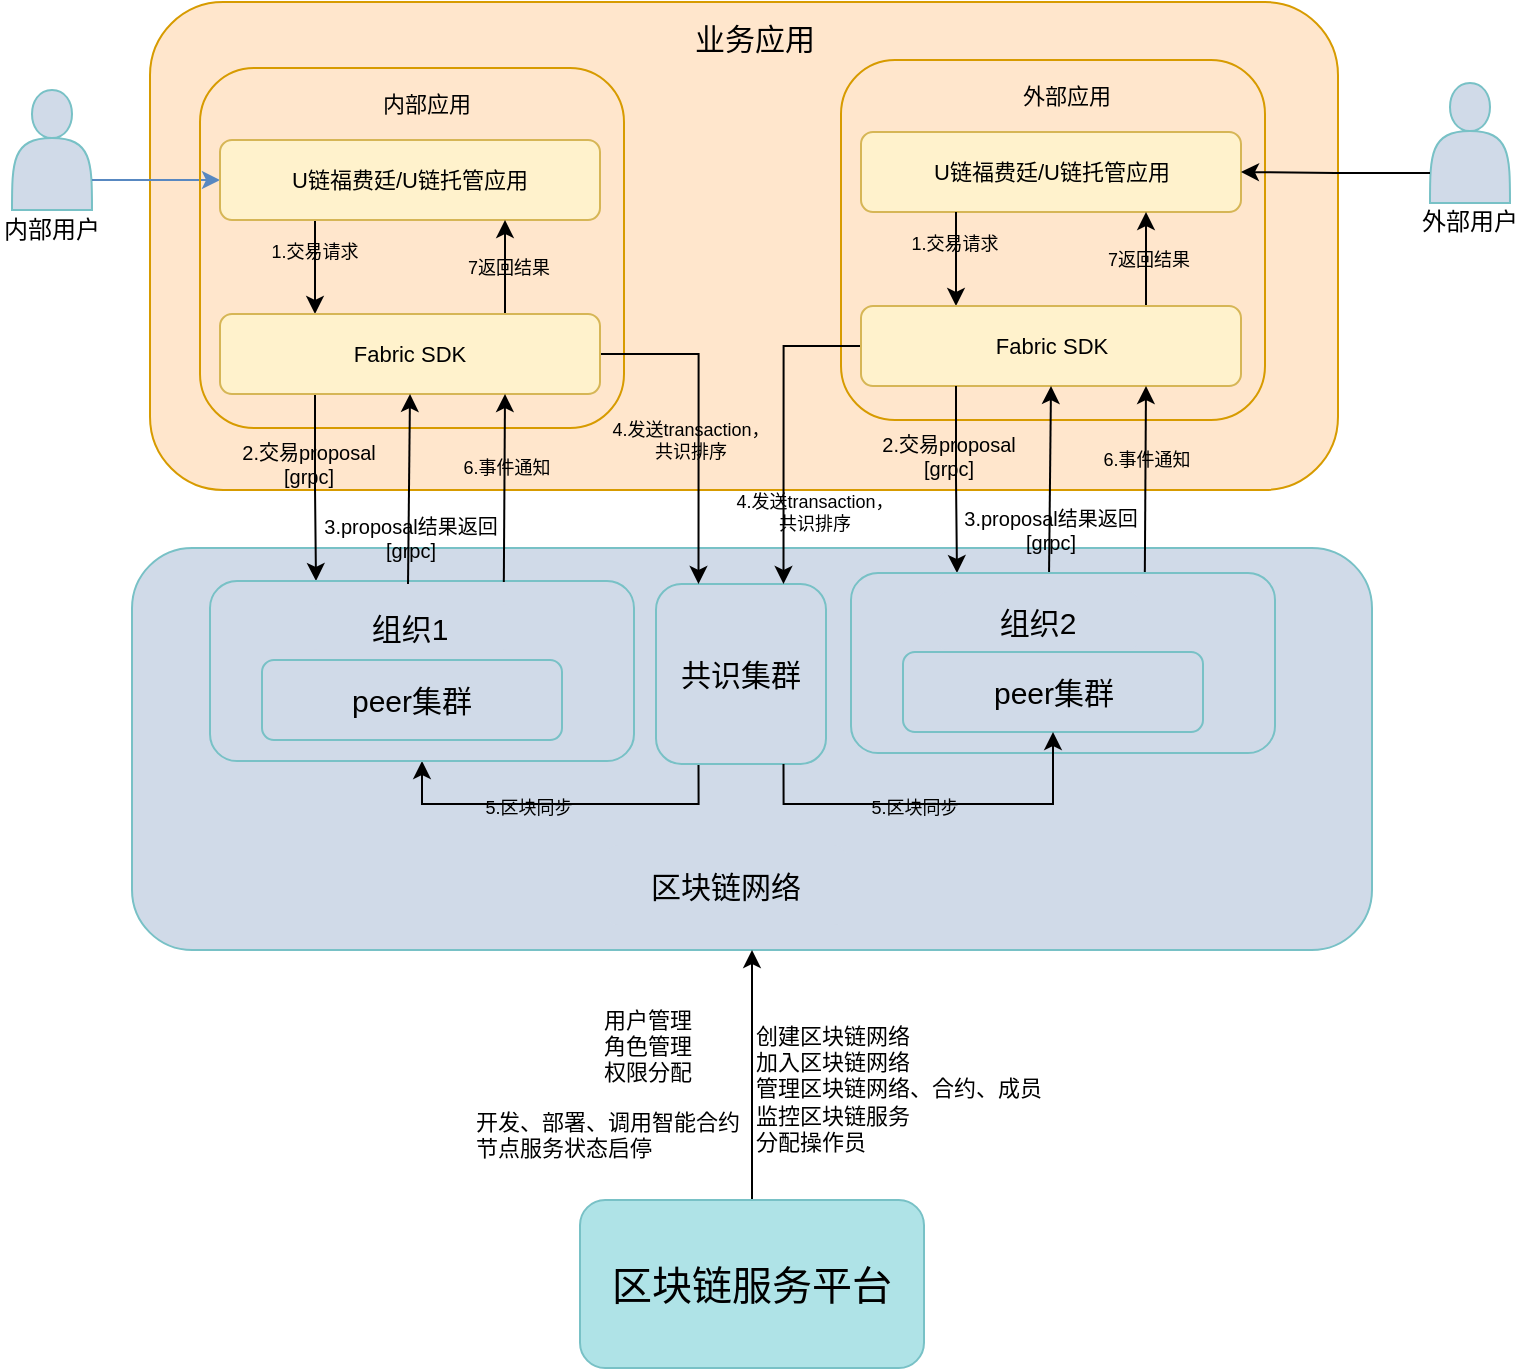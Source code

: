 <mxfile pages="1" version="11.2.4" type="github"><diagram id="Vro3wIGTHkWK_5EGDXlt" name="Page-1"><mxGraphModel dx="1113" dy="688" grid="0" gridSize="10" guides="1" tooltips="1" connect="1" arrows="1" fold="1" page="1" pageScale="1" pageWidth="2339" pageHeight="3300" math="0" shadow="0"><root><mxCell id="0"/><mxCell id="1" parent="0"/><mxCell id="VxAl2y5SMC4hyknjsmzJ-8" value="" style="rounded=1;whiteSpace=wrap;html=1;strokeColor=#d79b00;fillColor=#ffe6cc;fontSize=12;align=center;" parent="1" vertex="1"><mxGeometry x="207" y="363" width="594" height="244" as="geometry"/></mxCell><mxCell id="VxAl2y5SMC4hyknjsmzJ-52" value="" style="rounded=1;whiteSpace=wrap;html=1;strokeColor=#78C1C6;fillColor=#D0DAE8;fontSize=11;align=center;" parent="1" vertex="1"><mxGeometry x="198" y="636" width="620" height="201" as="geometry"/></mxCell><mxCell id="pRwLWyqp8q-rQFT1WpuC-86" style="edgeStyle=orthogonalEdgeStyle;rounded=0;orthogonalLoop=1;jettySize=auto;html=1;exitX=0.25;exitY=1;exitDx=0;exitDy=0;entryX=0.5;entryY=1;entryDx=0;entryDy=0;fontSize=9;" edge="1" parent="1" source="VxAl2y5SMC4hyknjsmzJ-22" target="VxAl2y5SMC4hyknjsmzJ-17"><mxGeometry relative="1" as="geometry"/></mxCell><mxCell id="pRwLWyqp8q-rQFT1WpuC-87" value="5.区块同步" style="text;html=1;resizable=0;points=[];align=center;verticalAlign=middle;labelBackgroundColor=none;fontSize=9;" vertex="1" connectable="0" parent="pRwLWyqp8q-rQFT1WpuC-86"><mxGeometry x="0.173" y="2" relative="1" as="geometry"><mxPoint as="offset"/></mxGeometry></mxCell><mxCell id="pRwLWyqp8q-rQFT1WpuC-109" style="edgeStyle=orthogonalEdgeStyle;rounded=0;orthogonalLoop=1;jettySize=auto;html=1;exitX=0.75;exitY=1;exitDx=0;exitDy=0;entryX=0.5;entryY=1;entryDx=0;entryDy=0;fontSize=9;" edge="1" parent="1" source="VxAl2y5SMC4hyknjsmzJ-86" target="pRwLWyqp8q-rQFT1WpuC-106"><mxGeometry relative="1" as="geometry"/></mxCell><mxCell id="pRwLWyqp8q-rQFT1WpuC-110" value="5.区块同步" style="text;html=1;resizable=0;points=[];align=center;verticalAlign=middle;labelBackgroundColor=none;fontSize=9;" vertex="1" connectable="0" parent="pRwLWyqp8q-rQFT1WpuC-109"><mxGeometry x="-0.114" y="-2" relative="1" as="geometry"><mxPoint as="offset"/></mxGeometry></mxCell><mxCell id="VxAl2y5SMC4hyknjsmzJ-22" value="共识集群" style="rounded=1;whiteSpace=wrap;html=1;strokeColor=#78C1C6;fillColor=#D0DAE8;fontSize=15;align=center;" parent="1" vertex="1"><mxGeometry x="460" y="654" width="85" height="90" as="geometry"/></mxCell><mxCell id="pRwLWyqp8q-rQFT1WpuC-113" style="edgeStyle=orthogonalEdgeStyle;rounded=0;orthogonalLoop=1;jettySize=auto;html=1;exitX=0.5;exitY=0;exitDx=0;exitDy=0;entryX=0.5;entryY=1;entryDx=0;entryDy=0;fontSize=9;" edge="1" parent="1" source="VxAl2y5SMC4hyknjsmzJ-53" target="VxAl2y5SMC4hyknjsmzJ-52"><mxGeometry relative="1" as="geometry"/></mxCell><mxCell id="VxAl2y5SMC4hyknjsmzJ-53" value="区块链服务平台" style="rounded=1;whiteSpace=wrap;html=1;strokeColor=#78C1C6;fillColor=#AFE3E7;fontSize=20;align=center;" parent="1" vertex="1"><mxGeometry x="422" y="962" width="172" height="84" as="geometry"/></mxCell><mxCell id="VxAl2y5SMC4hyknjsmzJ-55" value="区块链网络" style="rounded=1;whiteSpace=wrap;html=1;strokeColor=none;fillColor=#D0DAE8;fontSize=15;align=center;" parent="1" vertex="1"><mxGeometry x="435" y="784.5" width="120" height="40" as="geometry"/></mxCell><mxCell id="VxAl2y5SMC4hyknjsmzJ-69" value="" style="group" parent="1" vertex="1" connectable="0"><mxGeometry x="132" y="407" width="60" height="80" as="geometry"/></mxCell><mxCell id="VxAl2y5SMC4hyknjsmzJ-4" value="" style="shape=actor;whiteSpace=wrap;html=1;rounded=1;strokeColor=#78C1C6;fillColor=#D0DAE8;fontSize=20;align=center;" parent="VxAl2y5SMC4hyknjsmzJ-69" vertex="1"><mxGeometry x="6" width="40" height="60" as="geometry"/></mxCell><mxCell id="VxAl2y5SMC4hyknjsmzJ-7" value="内部用户" style="text;html=1;resizable=0;points=[];autosize=1;align=left;verticalAlign=top;spacingTop=-4;fontSize=12;" parent="VxAl2y5SMC4hyknjsmzJ-69" vertex="1"><mxGeometry y="60" width="60" height="20" as="geometry"/></mxCell><mxCell id="VxAl2y5SMC4hyknjsmzJ-70" value="" style="group" parent="1" vertex="1" connectable="0"><mxGeometry x="841" y="402.5" width="60" height="80" as="geometry"/></mxCell><mxCell id="VxAl2y5SMC4hyknjsmzJ-71" value="" style="shape=actor;whiteSpace=wrap;html=1;rounded=1;strokeColor=#78C1C6;fillColor=#D0DAE8;fontSize=20;align=center;" parent="VxAl2y5SMC4hyknjsmzJ-70" vertex="1"><mxGeometry x="6" y="1" width="40" height="60" as="geometry"/></mxCell><mxCell id="VxAl2y5SMC4hyknjsmzJ-72" value="外部用户" style="text;html=1;resizable=0;points=[];autosize=1;align=left;verticalAlign=top;spacingTop=-4;fontSize=12;" parent="VxAl2y5SMC4hyknjsmzJ-70" vertex="1"><mxGeometry y="60" width="60" height="20" as="geometry"/></mxCell><mxCell id="VxAl2y5SMC4hyknjsmzJ-73" style="edgeStyle=orthogonalEdgeStyle;rounded=0;orthogonalLoop=1;jettySize=auto;html=1;exitX=1;exitY=0.75;exitDx=0;exitDy=0;entryX=0;entryY=0.5;entryDx=0;entryDy=0;strokeColor=#5888C1;fontSize=11;" parent="1" source="VxAl2y5SMC4hyknjsmzJ-4" edge="1" target="VxAl2y5SMC4hyknjsmzJ-13"><mxGeometry relative="1" as="geometry"><mxPoint x="211.706" y="452.706" as="targetPoint"/></mxGeometry></mxCell><mxCell id="VxAl2y5SMC4hyknjsmzJ-105" value="用户管理&lt;br&gt;角色管理&lt;br&gt;权限分配" style="text;html=1;fontSize=11;" parent="1" vertex="1"><mxGeometry x="431.5" y="859" width="54" height="53" as="geometry"/></mxCell><mxCell id="VxAl2y5SMC4hyknjsmzJ-108" value="创建区块链网络&lt;br&gt;加入区块链网络&lt;br&gt;管理区块链网络、合约、成员&lt;br&gt;监控区块链服务&lt;br&gt;分配操作员" style="text;html=1;fontSize=11;" parent="1" vertex="1"><mxGeometry x="508" y="866.5" width="161" height="63" as="geometry"/></mxCell><mxCell id="VxAl2y5SMC4hyknjsmzJ-110" value="开发、部署、调用智能合约&lt;br&gt;节点服务状态启停" style="text;html=1;fontSize=11;" parent="1" vertex="1"><mxGeometry x="367.5" y="909.5" width="149" height="40" as="geometry"/></mxCell><mxCell id="VxAl2y5SMC4hyknjsmzJ-9" value="业务应用" style="rounded=1;whiteSpace=wrap;html=1;strokeColor=none;fillColor=none;fontSize=15;align=center;" parent="1" vertex="1"><mxGeometry x="459.58" y="366" width="98.8" height="30" as="geometry"/></mxCell><mxCell id="VxAl2y5SMC4hyknjsmzJ-61" value="" style="group;strokeColor=#D79B00;rounded=1;fillColor=none;" parent="1" vertex="1" connectable="0"><mxGeometry x="232" y="396" width="212" height="180" as="geometry"/></mxCell><mxCell id="pRwLWyqp8q-rQFT1WpuC-70" style="edgeStyle=orthogonalEdgeStyle;rounded=0;orthogonalLoop=1;jettySize=auto;html=1;exitX=0.25;exitY=1;exitDx=0;exitDy=0;entryX=0.25;entryY=0;entryDx=0;entryDy=0;fontSize=9;" edge="1" parent="1" source="VxAl2y5SMC4hyknjsmzJ-13" target="pRwLWyqp8q-rQFT1WpuC-4"><mxGeometry relative="1" as="geometry"/></mxCell><mxCell id="pRwLWyqp8q-rQFT1WpuC-77" value="1.交易请求" style="text;html=1;resizable=0;points=[];align=center;verticalAlign=middle;labelBackgroundColor=none;fontSize=9;" vertex="1" connectable="0" parent="pRwLWyqp8q-rQFT1WpuC-70"><mxGeometry x="-0.319" y="-1" relative="1" as="geometry"><mxPoint as="offset"/></mxGeometry></mxCell><mxCell id="VxAl2y5SMC4hyknjsmzJ-13" value="U链福费廷/U链托管应用" style="rounded=1;whiteSpace=wrap;html=1;strokeColor=#d6b656;fillColor=#fff2cc;fontSize=11;align=center;" parent="1" vertex="1"><mxGeometry x="242" y="432" width="190" height="40" as="geometry"/></mxCell><mxCell id="VxAl2y5SMC4hyknjsmzJ-58" value="内部应用" style="rounded=1;whiteSpace=wrap;html=1;strokeColor=none;fillColor=none;fontSize=11;align=center;arcSize=50;" parent="1" vertex="1"><mxGeometry x="309.564" y="404.5" width="71.136" height="18.621" as="geometry"/></mxCell><mxCell id="pRwLWyqp8q-rQFT1WpuC-71" style="edgeStyle=orthogonalEdgeStyle;rounded=0;orthogonalLoop=1;jettySize=auto;html=1;exitX=0.75;exitY=0;exitDx=0;exitDy=0;entryX=0.75;entryY=1;entryDx=0;entryDy=0;fontSize=9;" edge="1" parent="1" source="pRwLWyqp8q-rQFT1WpuC-4" target="VxAl2y5SMC4hyknjsmzJ-13"><mxGeometry relative="1" as="geometry"/></mxCell><mxCell id="pRwLWyqp8q-rQFT1WpuC-78" value="7返回结果" style="text;html=1;resizable=0;points=[];align=center;verticalAlign=middle;labelBackgroundColor=none;fontSize=9;" vertex="1" connectable="0" parent="pRwLWyqp8q-rQFT1WpuC-71"><mxGeometry x="-0.021" y="-1" relative="1" as="geometry"><mxPoint as="offset"/></mxGeometry></mxCell><mxCell id="pRwLWyqp8q-rQFT1WpuC-73" style="edgeStyle=orthogonalEdgeStyle;rounded=0;orthogonalLoop=1;jettySize=auto;html=1;exitX=0.25;exitY=1;exitDx=0;exitDy=0;entryX=0.25;entryY=0;entryDx=0;entryDy=0;fontSize=9;" edge="1" parent="1" source="pRwLWyqp8q-rQFT1WpuC-4" target="VxAl2y5SMC4hyknjsmzJ-17"><mxGeometry relative="1" as="geometry"/></mxCell><mxCell id="pRwLWyqp8q-rQFT1WpuC-79" value="&lt;span style=&quot;font-size: 10px;&quot;&gt;2.交易proposal&lt;/span&gt;&lt;br style=&quot;font-size: 10px&quot;&gt;&lt;span style=&quot;font-size: 10px;&quot;&gt;[grpc]&lt;/span&gt;" style="text;html=1;resizable=0;points=[];align=center;verticalAlign=middle;labelBackgroundColor=none;fontSize=9;" vertex="1" connectable="0" parent="pRwLWyqp8q-rQFT1WpuC-73"><mxGeometry x="-0.255" y="-4" relative="1" as="geometry"><mxPoint as="offset"/></mxGeometry></mxCell><mxCell id="pRwLWyqp8q-rQFT1WpuC-84" style="edgeStyle=orthogonalEdgeStyle;rounded=0;orthogonalLoop=1;jettySize=auto;html=1;exitX=1;exitY=0.5;exitDx=0;exitDy=0;entryX=0.25;entryY=0;entryDx=0;entryDy=0;fontSize=9;" edge="1" parent="1" source="pRwLWyqp8q-rQFT1WpuC-4" target="VxAl2y5SMC4hyknjsmzJ-22"><mxGeometry relative="1" as="geometry"/></mxCell><mxCell id="pRwLWyqp8q-rQFT1WpuC-85" value="4.发送transaction，&lt;br&gt;共识排序" style="text;html=1;resizable=0;points=[];align=center;verticalAlign=middle;labelBackgroundColor=none;fontSize=9;" vertex="1" connectable="0" parent="pRwLWyqp8q-rQFT1WpuC-84"><mxGeometry x="0.122" relative="1" as="geometry"><mxPoint x="-5" as="offset"/></mxGeometry></mxCell><mxCell id="pRwLWyqp8q-rQFT1WpuC-4" value="Fabric SDK" style="rounded=1;whiteSpace=wrap;html=1;strokeColor=#d6b656;fillColor=#fff2cc;fontSize=11;align=center;" vertex="1" parent="1"><mxGeometry x="242" y="519" width="190" height="40" as="geometry"/></mxCell><mxCell id="VxAl2y5SMC4hyknjsmzJ-17" value="" style="rounded=1;whiteSpace=wrap;html=1;strokeColor=#78C1C6;fillColor=#D0DAE8;fontSize=20;align=center;" parent="1" vertex="1"><mxGeometry x="237" y="652.5" width="212" height="90" as="geometry"/></mxCell><mxCell id="VxAl2y5SMC4hyknjsmzJ-18" value="组织1" style="rounded=1;whiteSpace=wrap;html=1;strokeColor=none;fillColor=#D0DAE8;fontSize=15;align=center;" parent="1" vertex="1"><mxGeometry x="287" y="664" width="100" height="23" as="geometry"/></mxCell><mxCell id="VxAl2y5SMC4hyknjsmzJ-33" value="peer集群" style="rounded=1;whiteSpace=wrap;html=1;strokeColor=#78C1C6;fillColor=#D0DAE8;fontSize=15;align=center;" parent="1" vertex="1"><mxGeometry x="263" y="692" width="150" height="40" as="geometry"/></mxCell><mxCell id="pRwLWyqp8q-rQFT1WpuC-75" value="" style="endArrow=classic;html=1;fontSize=9;entryX=0.5;entryY=1;entryDx=0;entryDy=0;exitX=0.467;exitY=0.017;exitDx=0;exitDy=0;exitPerimeter=0;" edge="1" parent="1" source="VxAl2y5SMC4hyknjsmzJ-17" target="pRwLWyqp8q-rQFT1WpuC-4"><mxGeometry width="50" height="50" relative="1" as="geometry"><mxPoint x="312" y="651" as="sourcePoint"/><mxPoint x="362" y="601" as="targetPoint"/></mxGeometry></mxCell><mxCell id="pRwLWyqp8q-rQFT1WpuC-80" value="&lt;span style=&quot;font-size: 10px;&quot;&gt;3.proposal结果返回&lt;/span&gt;&lt;br style=&quot;font-size: 10px&quot;&gt;&lt;span style=&quot;font-size: 10px;&quot;&gt;[grpc]&lt;/span&gt;" style="text;html=1;resizable=0;points=[];align=center;verticalAlign=middle;labelBackgroundColor=none;fontSize=9;" vertex="1" connectable="0" parent="pRwLWyqp8q-rQFT1WpuC-75"><mxGeometry x="-0.263" relative="1" as="geometry"><mxPoint y="12" as="offset"/></mxGeometry></mxCell><mxCell id="pRwLWyqp8q-rQFT1WpuC-76" value="" style="endArrow=classic;html=1;fontSize=9;entryX=0.75;entryY=1;entryDx=0;entryDy=0;exitX=0.693;exitY=0.006;exitDx=0;exitDy=0;exitPerimeter=0;" edge="1" parent="1" source="VxAl2y5SMC4hyknjsmzJ-17" target="pRwLWyqp8q-rQFT1WpuC-4"><mxGeometry width="50" height="50" relative="1" as="geometry"><mxPoint x="351" y="658" as="sourcePoint"/><mxPoint x="401" y="608" as="targetPoint"/></mxGeometry></mxCell><mxCell id="pRwLWyqp8q-rQFT1WpuC-81" value="6.事件通知" style="text;html=1;resizable=0;points=[];align=center;verticalAlign=middle;labelBackgroundColor=none;fontSize=9;" vertex="1" connectable="0" parent="pRwLWyqp8q-rQFT1WpuC-76"><mxGeometry x="0.213" relative="1" as="geometry"><mxPoint as="offset"/></mxGeometry></mxCell><mxCell id="pRwLWyqp8q-rQFT1WpuC-88" value="" style="group;strokeColor=#D79B00;rounded=1;fillColor=none;" vertex="1" connectable="0" parent="1"><mxGeometry x="552.5" y="392" width="212" height="180" as="geometry"/></mxCell><mxCell id="pRwLWyqp8q-rQFT1WpuC-89" value="外部应用" style="rounded=1;whiteSpace=wrap;html=1;strokeColor=none;fillColor=none;fontSize=11;align=center;arcSize=50;" vertex="1" parent="1"><mxGeometry x="630.064" y="400.5" width="71.136" height="18.621" as="geometry"/></mxCell><mxCell id="pRwLWyqp8q-rQFT1WpuC-90" value="U链福费廷/U链托管应用" style="rounded=1;whiteSpace=wrap;html=1;strokeColor=#d6b656;fillColor=#fff2cc;fontSize=11;align=center;" vertex="1" parent="1"><mxGeometry x="562.5" y="428" width="190" height="40" as="geometry"/></mxCell><mxCell id="pRwLWyqp8q-rQFT1WpuC-91" style="edgeStyle=orthogonalEdgeStyle;rounded=0;orthogonalLoop=1;jettySize=auto;html=1;exitX=0.25;exitY=1;exitDx=0;exitDy=0;entryX=0.25;entryY=0;entryDx=0;entryDy=0;fontSize=9;" edge="1" source="pRwLWyqp8q-rQFT1WpuC-90" target="pRwLWyqp8q-rQFT1WpuC-95" parent="1"><mxGeometry relative="1" as="geometry"/></mxCell><mxCell id="pRwLWyqp8q-rQFT1WpuC-92" value="1.交易请求" style="text;html=1;resizable=0;points=[];align=center;verticalAlign=middle;labelBackgroundColor=none;fontSize=9;" vertex="1" connectable="0" parent="pRwLWyqp8q-rQFT1WpuC-91"><mxGeometry x="-0.319" y="-1" relative="1" as="geometry"><mxPoint as="offset"/></mxGeometry></mxCell><mxCell id="pRwLWyqp8q-rQFT1WpuC-93" style="edgeStyle=orthogonalEdgeStyle;rounded=0;orthogonalLoop=1;jettySize=auto;html=1;exitX=0.75;exitY=0;exitDx=0;exitDy=0;entryX=0.75;entryY=1;entryDx=0;entryDy=0;fontSize=9;" edge="1" source="pRwLWyqp8q-rQFT1WpuC-95" target="pRwLWyqp8q-rQFT1WpuC-90" parent="1"><mxGeometry relative="1" as="geometry"/></mxCell><mxCell id="pRwLWyqp8q-rQFT1WpuC-94" value="7返回结果" style="text;html=1;resizable=0;points=[];align=center;verticalAlign=middle;labelBackgroundColor=none;fontSize=9;" vertex="1" connectable="0" parent="pRwLWyqp8q-rQFT1WpuC-93"><mxGeometry x="-0.021" y="-1" relative="1" as="geometry"><mxPoint as="offset"/></mxGeometry></mxCell><mxCell id="pRwLWyqp8q-rQFT1WpuC-107" style="edgeStyle=orthogonalEdgeStyle;rounded=0;orthogonalLoop=1;jettySize=auto;html=1;exitX=0;exitY=0.5;exitDx=0;exitDy=0;entryX=0.75;entryY=0;entryDx=0;entryDy=0;fontSize=9;" edge="1" parent="1" source="pRwLWyqp8q-rQFT1WpuC-95" target="VxAl2y5SMC4hyknjsmzJ-22"><mxGeometry relative="1" as="geometry"/></mxCell><mxCell id="pRwLWyqp8q-rQFT1WpuC-108" value="&lt;span&gt;4.发送transaction，&lt;br&gt;共识排序&lt;/span&gt;" style="text;html=1;resizable=0;points=[];align=center;verticalAlign=middle;labelBackgroundColor=none;fontSize=9;" vertex="1" connectable="0" parent="pRwLWyqp8q-rQFT1WpuC-107"><mxGeometry x="0.544" relative="1" as="geometry"><mxPoint x="15" as="offset"/></mxGeometry></mxCell><mxCell id="pRwLWyqp8q-rQFT1WpuC-95" value="Fabric SDK" style="rounded=1;whiteSpace=wrap;html=1;strokeColor=#d6b656;fillColor=#fff2cc;fontSize=11;align=center;" vertex="1" parent="1"><mxGeometry x="562.5" y="515" width="190" height="40" as="geometry"/></mxCell><mxCell id="pRwLWyqp8q-rQFT1WpuC-96" style="edgeStyle=orthogonalEdgeStyle;rounded=0;orthogonalLoop=1;jettySize=auto;html=1;exitX=0.25;exitY=1;exitDx=0;exitDy=0;entryX=0.25;entryY=0;entryDx=0;entryDy=0;fontSize=9;" edge="1" source="pRwLWyqp8q-rQFT1WpuC-95" target="pRwLWyqp8q-rQFT1WpuC-106" parent="1"><mxGeometry relative="1" as="geometry"/></mxCell><mxCell id="pRwLWyqp8q-rQFT1WpuC-97" value="&lt;span style=&quot;font-size: 10px;&quot;&gt;2.交易proposal&lt;/span&gt;&lt;br style=&quot;font-size: 10px&quot;&gt;&lt;span style=&quot;font-size: 10px;&quot;&gt;[grpc]&lt;/span&gt;" style="text;html=1;resizable=0;points=[];align=center;verticalAlign=middle;labelBackgroundColor=none;fontSize=9;" vertex="1" connectable="0" parent="pRwLWyqp8q-rQFT1WpuC-96"><mxGeometry x="-0.255" y="-4" relative="1" as="geometry"><mxPoint as="offset"/></mxGeometry></mxCell><mxCell id="pRwLWyqp8q-rQFT1WpuC-98" value="" style="endArrow=classic;html=1;fontSize=9;entryX=0.5;entryY=1;entryDx=0;entryDy=0;exitX=0.467;exitY=0.017;exitDx=0;exitDy=0;exitPerimeter=0;" edge="1" source="pRwLWyqp8q-rQFT1WpuC-106" target="pRwLWyqp8q-rQFT1WpuC-95" parent="1"><mxGeometry width="50" height="50" relative="1" as="geometry"><mxPoint x="632.5" y="647" as="sourcePoint"/><mxPoint x="682.5" y="597" as="targetPoint"/></mxGeometry></mxCell><mxCell id="pRwLWyqp8q-rQFT1WpuC-99" value="&lt;span style=&quot;font-size: 10px;&quot;&gt;3.proposal结果返回&lt;/span&gt;&lt;br style=&quot;font-size: 10px&quot;&gt;&lt;span style=&quot;font-size: 10px;&quot;&gt;[grpc]&lt;/span&gt;" style="text;html=1;resizable=0;points=[];align=center;verticalAlign=middle;labelBackgroundColor=none;fontSize=9;" vertex="1" connectable="0" parent="pRwLWyqp8q-rQFT1WpuC-98"><mxGeometry x="-0.263" relative="1" as="geometry"><mxPoint y="12" as="offset"/></mxGeometry></mxCell><mxCell id="pRwLWyqp8q-rQFT1WpuC-100" value="" style="endArrow=classic;html=1;fontSize=9;entryX=0.75;entryY=1;entryDx=0;entryDy=0;exitX=0.693;exitY=0.006;exitDx=0;exitDy=0;exitPerimeter=0;" edge="1" source="pRwLWyqp8q-rQFT1WpuC-106" target="pRwLWyqp8q-rQFT1WpuC-95" parent="1"><mxGeometry width="50" height="50" relative="1" as="geometry"><mxPoint x="671.5" y="654" as="sourcePoint"/><mxPoint x="721.5" y="604" as="targetPoint"/></mxGeometry></mxCell><mxCell id="pRwLWyqp8q-rQFT1WpuC-101" value="6.事件通知" style="text;html=1;resizable=0;points=[];align=center;verticalAlign=middle;labelBackgroundColor=none;fontSize=9;" vertex="1" connectable="0" parent="pRwLWyqp8q-rQFT1WpuC-100"><mxGeometry x="0.213" relative="1" as="geometry"><mxPoint as="offset"/></mxGeometry></mxCell><mxCell id="pRwLWyqp8q-rQFT1WpuC-104" value="组织1" style="rounded=1;whiteSpace=wrap;html=1;strokeColor=none;fillColor=#D0DAE8;fontSize=15;align=center;" vertex="1" parent="1"><mxGeometry x="607.5" y="660" width="100" height="23" as="geometry"/></mxCell><mxCell id="pRwLWyqp8q-rQFT1WpuC-105" value="peer集群" style="rounded=1;whiteSpace=wrap;html=1;strokeColor=#78C1C6;fillColor=#D0DAE8;fontSize=15;align=center;" vertex="1" parent="1"><mxGeometry x="583.5" y="688" width="150" height="40" as="geometry"/></mxCell><mxCell id="pRwLWyqp8q-rQFT1WpuC-106" value="" style="rounded=1;whiteSpace=wrap;html=1;strokeColor=#78C1C6;fillColor=#D0DAE8;fontSize=20;align=center;" vertex="1" parent="1"><mxGeometry x="557.5" y="648.5" width="212" height="90" as="geometry"/></mxCell><mxCell id="VxAl2y5SMC4hyknjsmzJ-80" value="组织2" style="rounded=1;whiteSpace=wrap;html=1;strokeColor=none;fillColor=#D0DAE8;fontSize=15;align=center;" parent="1" vertex="1"><mxGeometry x="601" y="658" width="100" height="29" as="geometry"/></mxCell><mxCell id="VxAl2y5SMC4hyknjsmzJ-86" value="peer集群" style="rounded=1;whiteSpace=wrap;html=1;strokeColor=#78C1C6;fillColor=#D0DAE8;fontSize=15;align=center;" parent="1" vertex="1"><mxGeometry x="583.5" y="688" width="150" height="40" as="geometry"/></mxCell><mxCell id="pRwLWyqp8q-rQFT1WpuC-111" style="edgeStyle=orthogonalEdgeStyle;rounded=0;orthogonalLoop=1;jettySize=auto;html=1;exitX=0.75;exitY=1;exitDx=0;exitDy=0;entryX=0.5;entryY=1;entryDx=0;entryDy=0;fontSize=9;" edge="1" parent="1" source="VxAl2y5SMC4hyknjsmzJ-22" target="VxAl2y5SMC4hyknjsmzJ-86"><mxGeometry relative="1" as="geometry"><mxPoint x="524" y="744" as="sourcePoint"/><mxPoint x="664" y="739" as="targetPoint"/></mxGeometry></mxCell><mxCell id="pRwLWyqp8q-rQFT1WpuC-112" value="5.区块同步" style="text;html=1;resizable=0;points=[];align=center;verticalAlign=middle;labelBackgroundColor=none;fontSize=9;" vertex="1" connectable="0" parent="pRwLWyqp8q-rQFT1WpuC-111"><mxGeometry x="-0.114" y="-2" relative="1" as="geometry"><mxPoint as="offset"/></mxGeometry></mxCell><mxCell id="pRwLWyqp8q-rQFT1WpuC-115" style="edgeStyle=orthogonalEdgeStyle;rounded=0;orthogonalLoop=1;jettySize=auto;html=1;exitX=0;exitY=0.75;exitDx=0;exitDy=0;entryX=1;entryY=0.5;entryDx=0;entryDy=0;fontSize=9;" edge="1" parent="1" source="VxAl2y5SMC4hyknjsmzJ-71" target="pRwLWyqp8q-rQFT1WpuC-90"><mxGeometry relative="1" as="geometry"/></mxCell></root></mxGraphModel></diagram></mxfile>